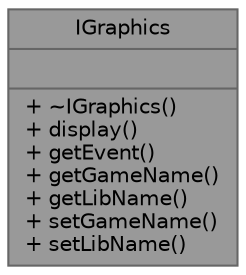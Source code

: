 digraph "IGraphics"
{
 // LATEX_PDF_SIZE
  bgcolor="transparent";
  edge [fontname=Helvetica,fontsize=10,labelfontname=Helvetica,labelfontsize=10];
  node [fontname=Helvetica,fontsize=10,shape=box,height=0.2,width=0.4];
  Node1 [shape=record,label="{IGraphics\n||+ ~IGraphics()\l+ display()\l+ getEvent()\l+ getGameName()\l+ getLibName()\l+ setGameName()\l+ setLibName()\l}",height=0.2,width=0.4,color="gray40", fillcolor="grey60", style="filled", fontcolor="black",tooltip=" "];
}
